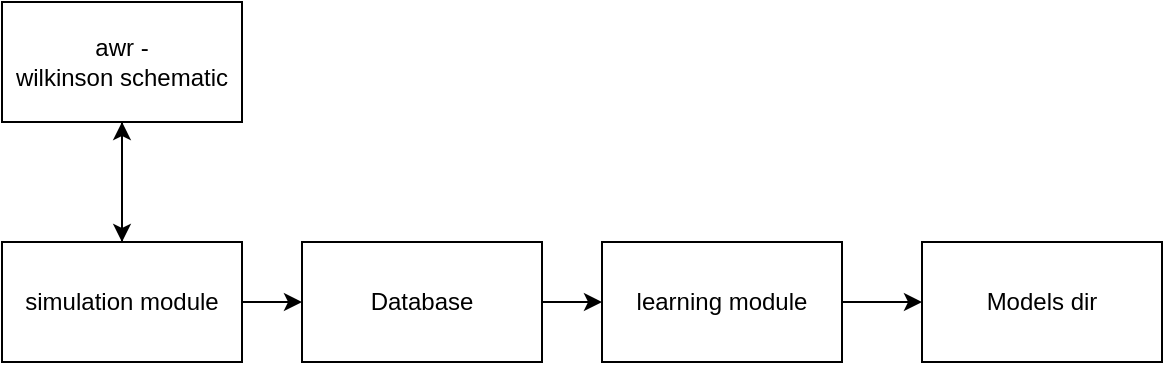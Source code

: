 <mxfile version="14.7.3" type="device"><diagram id="dYvjGSt1NNKptTjgJrto" name="Page-1"><mxGraphModel dx="782" dy="436" grid="1" gridSize="10" guides="1" tooltips="1" connect="1" arrows="1" fold="1" page="1" pageScale="1" pageWidth="850" pageHeight="1100" math="0" shadow="0"><root><mxCell id="0"/><mxCell id="1" parent="0"/><mxCell id="0gVdARn8QxdnvNCKiQvg-5" style="edgeStyle=orthogonalEdgeStyle;rounded=0;orthogonalLoop=1;jettySize=auto;html=1;entryX=0.5;entryY=1;entryDx=0;entryDy=0;" edge="1" parent="1" source="0gVdARn8QxdnvNCKiQvg-1" target="0gVdARn8QxdnvNCKiQvg-2"><mxGeometry relative="1" as="geometry"/></mxCell><mxCell id="0gVdARn8QxdnvNCKiQvg-12" style="edgeStyle=orthogonalEdgeStyle;rounded=0;orthogonalLoop=1;jettySize=auto;html=1;exitX=1;exitY=0.5;exitDx=0;exitDy=0;entryX=0;entryY=0.5;entryDx=0;entryDy=0;" edge="1" parent="1" source="0gVdARn8QxdnvNCKiQvg-1" target="0gVdARn8QxdnvNCKiQvg-3"><mxGeometry relative="1" as="geometry"/></mxCell><mxCell id="0gVdARn8QxdnvNCKiQvg-1" value="simulation module" style="rounded=0;whiteSpace=wrap;html=1;" vertex="1" parent="1"><mxGeometry x="80" y="250" width="120" height="60" as="geometry"/></mxCell><mxCell id="0gVdARn8QxdnvNCKiQvg-11" style="edgeStyle=orthogonalEdgeStyle;rounded=0;orthogonalLoop=1;jettySize=auto;html=1;" edge="1" parent="1" source="0gVdARn8QxdnvNCKiQvg-2"><mxGeometry relative="1" as="geometry"><mxPoint x="140" y="250" as="targetPoint"/></mxGeometry></mxCell><mxCell id="0gVdARn8QxdnvNCKiQvg-2" value="awr -wilkinson&amp;nbsp;schematic" style="rounded=0;whiteSpace=wrap;html=1;" vertex="1" parent="1"><mxGeometry x="80" y="130" width="120" height="60" as="geometry"/></mxCell><mxCell id="0gVdARn8QxdnvNCKiQvg-13" style="edgeStyle=orthogonalEdgeStyle;rounded=0;orthogonalLoop=1;jettySize=auto;html=1;entryX=0;entryY=0.5;entryDx=0;entryDy=0;" edge="1" parent="1" source="0gVdARn8QxdnvNCKiQvg-3" target="0gVdARn8QxdnvNCKiQvg-4"><mxGeometry relative="1" as="geometry"/></mxCell><mxCell id="0gVdARn8QxdnvNCKiQvg-3" value="Database" style="rounded=0;whiteSpace=wrap;html=1;" vertex="1" parent="1"><mxGeometry x="230" y="250" width="120" height="60" as="geometry"/></mxCell><mxCell id="0gVdARn8QxdnvNCKiQvg-15" style="edgeStyle=orthogonalEdgeStyle;rounded=0;orthogonalLoop=1;jettySize=auto;html=1;entryX=0;entryY=0.5;entryDx=0;entryDy=0;" edge="1" parent="1" source="0gVdARn8QxdnvNCKiQvg-4" target="0gVdARn8QxdnvNCKiQvg-14"><mxGeometry relative="1" as="geometry"/></mxCell><mxCell id="0gVdARn8QxdnvNCKiQvg-4" value="learning module" style="rounded=0;whiteSpace=wrap;html=1;" vertex="1" parent="1"><mxGeometry x="380" y="250" width="120" height="60" as="geometry"/></mxCell><mxCell id="0gVdARn8QxdnvNCKiQvg-14" value="Models dir" style="rounded=0;whiteSpace=wrap;html=1;" vertex="1" parent="1"><mxGeometry x="540" y="250" width="120" height="60" as="geometry"/></mxCell></root></mxGraphModel></diagram></mxfile>